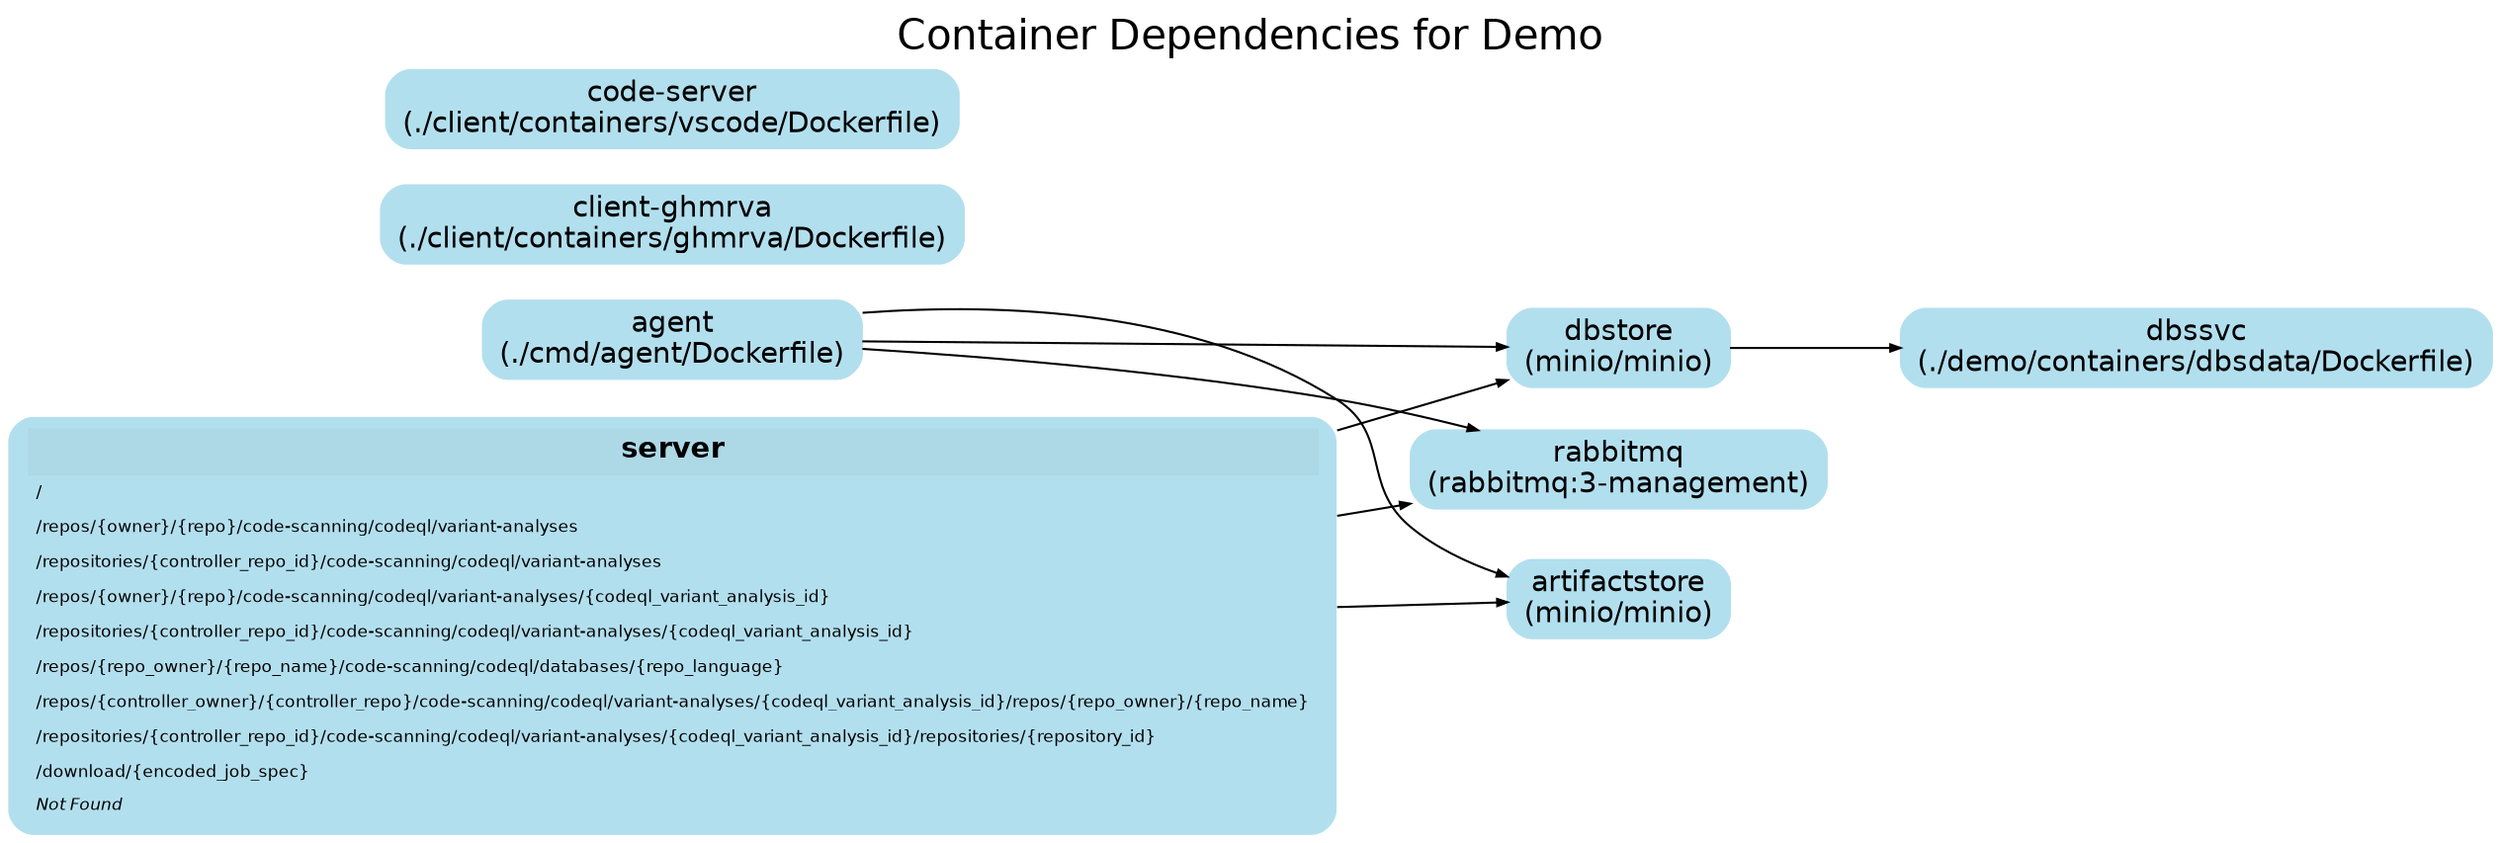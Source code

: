 digraph DockerComposeDemo {
    rankdir=LR; // Left-to-right layout
    node [shape=box style="rounded,filled" color=lightblue2 fontname="Helvetica"];
    edge [arrowsize=0.5];
    
    // Title
    label="Container Dependencies for Demo";
    labelloc=top;
    fontsize=20;
    fontname="Helvetica";

    // Define nodes with clickable URLs
    dbssvc [label="dbssvc\n(./demo/containers/dbsdata/Dockerfile)" URL="../demo/containers/dbsdata/Dockerfile" target="_blank"];
    dbstore [label="dbstore\n(minio/minio)"];
    client_ghmrva [label="client-ghmrva\n(./client/containers/ghmrva/Dockerfile)" URL="../client/containers/ghmrva/Dockerfile" target="_blank"];
    code_server [label="code-server\n(./client/containers/vscode/Dockerfile)" URL="../client/containers/vscode/Dockerfile" target="_blank"];
    rabbitmq [label="rabbitmq\n(rabbitmq:3-management)"];
    artifactstore [label="artifactstore\n(minio/minio)"];
    agent [label="agent\n(./cmd/agent/Dockerfile)" URL="../cmd/agent/Dockerfile" target="_blank"];

    // Expanded 'server' node as an HTML-like table
    server [
        shape=plaintext
        label=<
            <table border="1" cellborder="0" cellspacing="0" cellpadding="4">
                <tr><td colspan="1" bgcolor="lightblue"><b>server</b></td></tr>
                <tr><td align="left"><font point-size="8">/</font></td></tr>
                <tr><td align="left"><font point-size="8">/repos/{owner}/{repo}/code-scanning/codeql/variant-analyses</font></td></tr>
                <tr><td align="left"><font point-size="8">/repositories/{controller_repo_id}/code-scanning/codeql/variant-analyses</font></td></tr>
                <tr><td align="left"><font point-size="8">/repos/{owner}/{repo}/code-scanning/codeql/variant-analyses/{codeql_variant_analysis_id}</font></td></tr>
                <tr><td align="left"><font point-size="8">/repositories/{controller_repo_id}/code-scanning/codeql/variant-analyses/{codeql_variant_analysis_id}</font></td></tr>
                <tr><td align="left"><font point-size="8">/repos/{repo_owner}/{repo_name}/code-scanning/codeql/databases/{repo_language}</font></td></tr>
                <tr><td align="left"><font point-size="8">/repos/{controller_owner}/{controller_repo}/code-scanning/codeql/variant-analyses/{codeql_variant_analysis_id}/repos/{repo_owner}/{repo_name}</font></td></tr>
                <tr><td align="left"><font point-size="8">/repositories/{controller_repo_id}/code-scanning/codeql/variant-analyses/{codeql_variant_analysis_id}/repositories/{repository_id}</font></td></tr>
                <tr><td align="left"><font point-size="8">/download/{encoded_job_spec}</font></td></tr>
                <tr><td align="left"><font point-size="8"><i>Not Found</i></font></td></tr>
            </table>
        >
    ];

    // Define edges (dependencies)
    dbstore -> dbssvc;
    server -> dbstore;
    server -> rabbitmq;
    server -> artifactstore;
    agent -> dbstore;
    agent -> artifactstore;
    agent -> rabbitmq;
}
